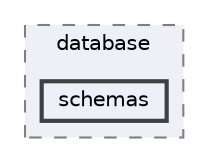 digraph "lib/database/schemas"
{
 // LATEX_PDF_SIZE
  bgcolor="transparent";
  edge [fontname=Helvetica,fontsize=10,labelfontname=Helvetica,labelfontsize=10];
  node [fontname=Helvetica,fontsize=10,shape=box,height=0.2,width=0.4];
  compound=true
  subgraph clusterdir_73bfc89754e0560972b9561e2c627eec {
    graph [ bgcolor="#edf0f7", pencolor="grey50", label="database", fontname=Helvetica,fontsize=10 style="filled,dashed", URL="dir_73bfc89754e0560972b9561e2c627eec.html",tooltip=""]
  dir_e7b110cac0cab1f2974739b9779801ee [label="schemas", fillcolor="#edf0f7", color="grey25", style="filled,bold", URL="dir_e7b110cac0cab1f2974739b9779801ee.html",tooltip=""];
  }
}
